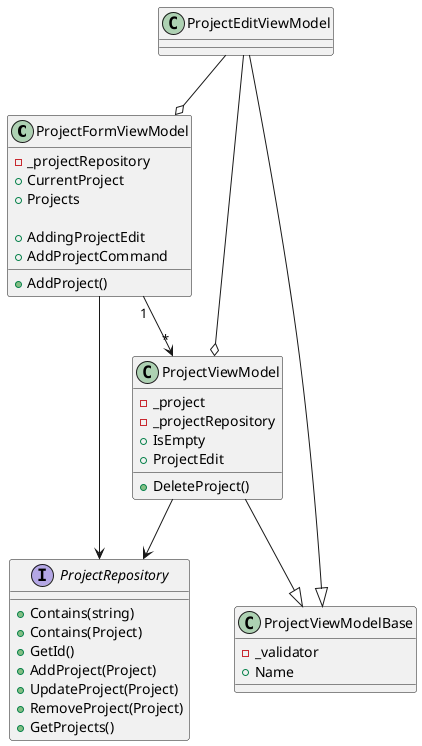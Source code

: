 @startuml

class "ProjectFormViewModel" as pf {
    - _projectRepository
    + CurrentProject
    + Projects

    + AddingProjectEdit
    + AddProjectCommand
    + AddProject()
}

class "ProjectViewModelBase" as projectBase{
    - _validator
    + Name

}

class "ProjectViewModel" as projectVM {
    - _project
    - _projectRepository
    + IsEmpty
    + ProjectEdit
    + DeleteProject()
}

pf "1" --> "*" projectVM

class "ProjectEditViewModel" as projectEdit{

}

projectEdit --|> projectBase
projectVM --|> projectBase

projectEdit --o pf
projectEdit --o projectVM


interface "ProjectRepository" as pr {
    + Contains(string)
    + Contains(Project)
    + GetId()
    + AddProject(Project)
    + UpdateProject(Project)
    + RemoveProject(Project)
    + GetProjects()

}

pf --> pr
projectVM --> pr


@enduml